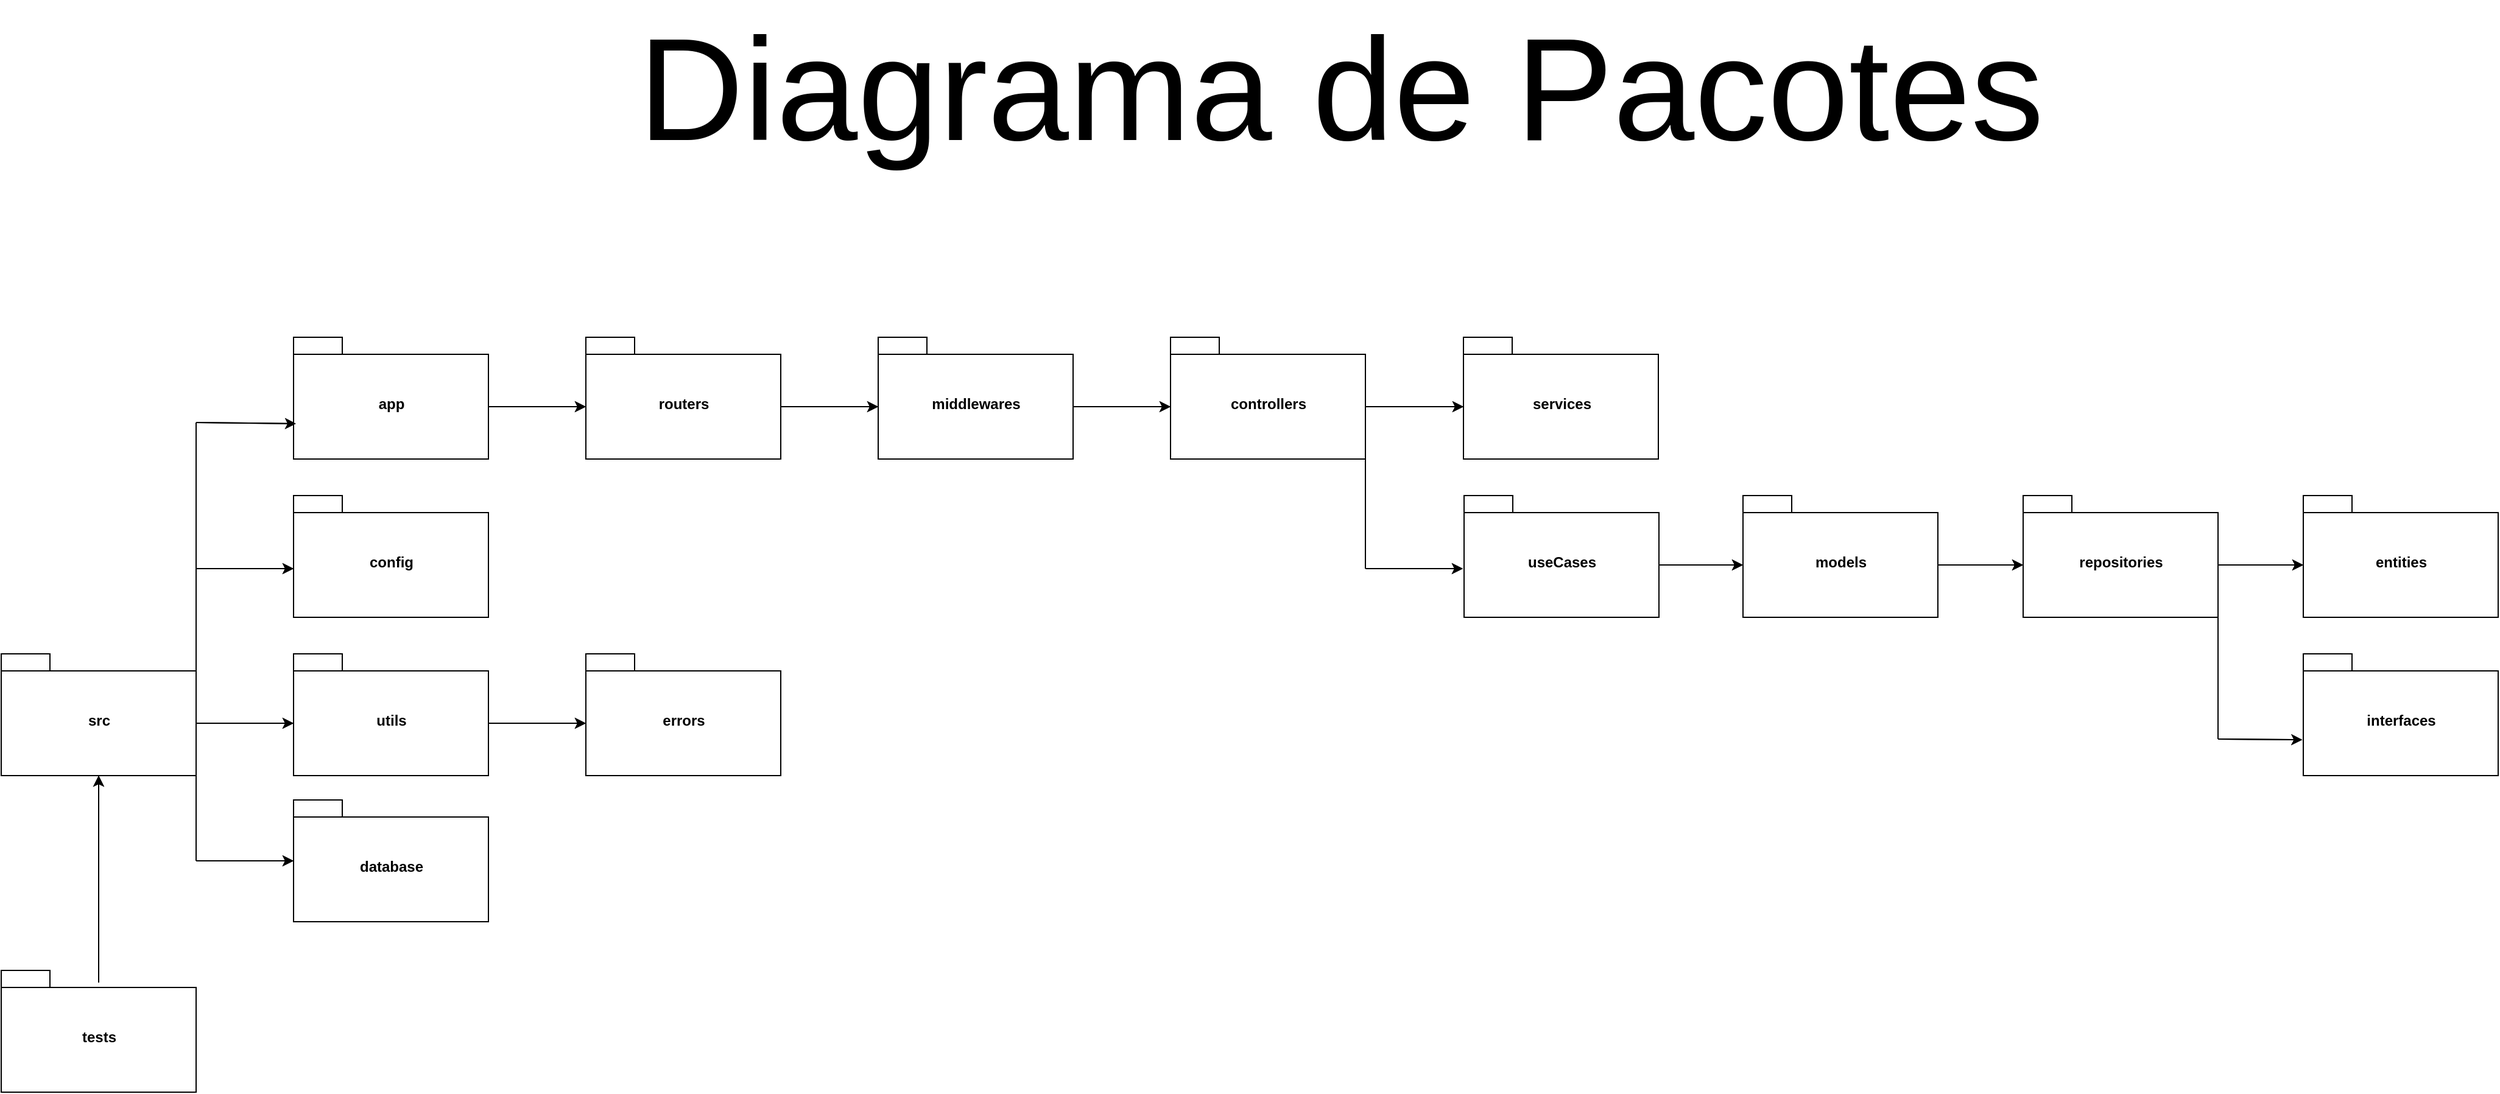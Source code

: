 <mxfile version="20.5.3" type="device"><diagram id="cs-HTvPiRMJQ0911JnAM" name="Página-1"><mxGraphModel dx="1085" dy="1772" grid="1" gridSize="10" guides="1" tooltips="1" connect="1" arrows="1" fold="1" page="1" pageScale="1" pageWidth="827" pageHeight="1169" math="0" shadow="0"><root><mxCell id="0"/><mxCell id="1" parent="0"/><mxCell id="ji0p7QrM8bhufZgN8-pS-1" value="src" style="shape=folder;fontStyle=1;spacingTop=10;tabWidth=40;tabHeight=14;tabPosition=left;html=1;" parent="1" vertex="1"><mxGeometry x="40" y="110" width="160" height="100" as="geometry"/></mxCell><mxCell id="ji0p7QrM8bhufZgN8-pS-4" value="utils" style="shape=folder;fontStyle=1;spacingTop=10;tabWidth=40;tabHeight=14;tabPosition=left;html=1;" parent="1" vertex="1"><mxGeometry x="280" y="110" width="160" height="100" as="geometry"/></mxCell><mxCell id="ji0p7QrM8bhufZgN8-pS-5" value="" style="endArrow=classic;html=1;rounded=0;exitX=0;exitY=0;exitDx=160;exitDy=57;exitPerimeter=0;entryX=0;entryY=0;entryDx=0;entryDy=57;entryPerimeter=0;" parent="1" source="ji0p7QrM8bhufZgN8-pS-1" target="ji0p7QrM8bhufZgN8-pS-4" edge="1"><mxGeometry width="50" height="50" relative="1" as="geometry"><mxPoint x="390" y="280" as="sourcePoint"/><mxPoint x="440" y="230" as="targetPoint"/></mxGeometry></mxCell><mxCell id="ji0p7QrM8bhufZgN8-pS-6" value="errors" style="shape=folder;fontStyle=1;spacingTop=10;tabWidth=40;tabHeight=14;tabPosition=left;html=1;" parent="1" vertex="1"><mxGeometry x="520" y="110" width="160" height="100" as="geometry"/></mxCell><mxCell id="ji0p7QrM8bhufZgN8-pS-7" value="" style="endArrow=classic;html=1;rounded=0;exitX=0;exitY=0;exitDx=160;exitDy=57;exitPerimeter=0;entryX=0;entryY=0;entryDx=0;entryDy=57;entryPerimeter=0;" parent="1" source="ji0p7QrM8bhufZgN8-pS-4" target="ji0p7QrM8bhufZgN8-pS-6" edge="1"><mxGeometry width="50" height="50" relative="1" as="geometry"><mxPoint x="390" y="280" as="sourcePoint"/><mxPoint x="440" y="230" as="targetPoint"/></mxGeometry></mxCell><mxCell id="ji0p7QrM8bhufZgN8-pS-8" value="database" style="shape=folder;fontStyle=1;spacingTop=10;tabWidth=40;tabHeight=14;tabPosition=left;html=1;" parent="1" vertex="1"><mxGeometry x="280" y="230" width="160" height="100" as="geometry"/></mxCell><mxCell id="ji0p7QrM8bhufZgN8-pS-9" value="" style="endArrow=none;html=1;rounded=0;exitX=0;exitY=0;exitDx=160;exitDy=100;exitPerimeter=0;" parent="1" source="ji0p7QrM8bhufZgN8-pS-1" edge="1"><mxGeometry width="50" height="50" relative="1" as="geometry"><mxPoint x="390" y="280" as="sourcePoint"/><mxPoint x="200" y="280" as="targetPoint"/></mxGeometry></mxCell><mxCell id="ji0p7QrM8bhufZgN8-pS-10" value="" style="endArrow=classic;html=1;rounded=0;" parent="1" edge="1"><mxGeometry width="50" height="50" relative="1" as="geometry"><mxPoint x="200" y="280" as="sourcePoint"/><mxPoint x="280" y="280" as="targetPoint"/></mxGeometry></mxCell><mxCell id="ji0p7QrM8bhufZgN8-pS-11" value="config" style="shape=folder;fontStyle=1;spacingTop=10;tabWidth=40;tabHeight=14;tabPosition=left;html=1;" parent="1" vertex="1"><mxGeometry x="280" y="-20" width="160" height="100" as="geometry"/></mxCell><mxCell id="ji0p7QrM8bhufZgN8-pS-12" value="" style="endArrow=none;html=1;rounded=0;exitX=0;exitY=0;exitDx=160;exitDy=14;exitPerimeter=0;" parent="1" source="ji0p7QrM8bhufZgN8-pS-1" edge="1"><mxGeometry width="50" height="50" relative="1" as="geometry"><mxPoint x="390" y="140" as="sourcePoint"/><mxPoint x="200" y="40" as="targetPoint"/></mxGeometry></mxCell><mxCell id="ji0p7QrM8bhufZgN8-pS-13" value="" style="endArrow=classic;html=1;rounded=0;" parent="1" edge="1"><mxGeometry width="50" height="50" relative="1" as="geometry"><mxPoint x="200" y="40" as="sourcePoint"/><mxPoint x="280" y="40" as="targetPoint"/></mxGeometry></mxCell><mxCell id="ji0p7QrM8bhufZgN8-pS-15" value="" style="endArrow=none;html=1;rounded=0;" parent="1" edge="1"><mxGeometry width="50" height="50" relative="1" as="geometry"><mxPoint x="200" y="40" as="sourcePoint"/><mxPoint x="200" y="-80" as="targetPoint"/></mxGeometry></mxCell><mxCell id="ji0p7QrM8bhufZgN8-pS-16" value="app" style="shape=folder;fontStyle=1;spacingTop=10;tabWidth=40;tabHeight=14;tabPosition=left;html=1;" parent="1" vertex="1"><mxGeometry x="280" y="-150" width="160" height="100" as="geometry"/></mxCell><mxCell id="ji0p7QrM8bhufZgN8-pS-17" value="" style="endArrow=classic;html=1;rounded=0;entryX=0.013;entryY=0.71;entryDx=0;entryDy=0;entryPerimeter=0;" parent="1" target="ji0p7QrM8bhufZgN8-pS-16" edge="1"><mxGeometry width="50" height="50" relative="1" as="geometry"><mxPoint x="200" y="-80" as="sourcePoint"/><mxPoint x="440" y="40" as="targetPoint"/></mxGeometry></mxCell><mxCell id="ji0p7QrM8bhufZgN8-pS-18" value="routers" style="shape=folder;fontStyle=1;spacingTop=10;tabWidth=40;tabHeight=14;tabPosition=left;html=1;" parent="1" vertex="1"><mxGeometry x="520" y="-150" width="160" height="100" as="geometry"/></mxCell><mxCell id="ji0p7QrM8bhufZgN8-pS-19" value="" style="endArrow=classic;html=1;rounded=0;exitX=0;exitY=0;exitDx=160;exitDy=57;exitPerimeter=0;entryX=0;entryY=0;entryDx=0;entryDy=57;entryPerimeter=0;" parent="1" source="ji0p7QrM8bhufZgN8-pS-16" target="ji0p7QrM8bhufZgN8-pS-18" edge="1"><mxGeometry width="50" height="50" relative="1" as="geometry"><mxPoint x="390" y="120" as="sourcePoint"/><mxPoint x="440" y="70" as="targetPoint"/></mxGeometry></mxCell><mxCell id="ji0p7QrM8bhufZgN8-pS-23" value="middlewares" style="shape=folder;fontStyle=1;spacingTop=10;tabWidth=40;tabHeight=14;tabPosition=left;html=1;" parent="1" vertex="1"><mxGeometry x="760" y="-150" width="160" height="100" as="geometry"/></mxCell><mxCell id="ji0p7QrM8bhufZgN8-pS-24" value="" style="endArrow=classic;html=1;rounded=0;exitX=0;exitY=0;exitDx=160;exitDy=57;exitPerimeter=0;entryX=0;entryY=0;entryDx=0;entryDy=57;entryPerimeter=0;" parent="1" source="ji0p7QrM8bhufZgN8-pS-18" target="ji0p7QrM8bhufZgN8-pS-23" edge="1"><mxGeometry width="50" height="50" relative="1" as="geometry"><mxPoint x="720" y="-20" as="sourcePoint"/><mxPoint x="770" y="-70" as="targetPoint"/></mxGeometry></mxCell><mxCell id="ji0p7QrM8bhufZgN8-pS-25" value="controllers" style="shape=folder;fontStyle=1;spacingTop=10;tabWidth=40;tabHeight=14;tabPosition=left;html=1;" parent="1" vertex="1"><mxGeometry x="1000" y="-150" width="160" height="100" as="geometry"/></mxCell><mxCell id="ji0p7QrM8bhufZgN8-pS-26" value="" style="endArrow=classic;html=1;rounded=0;exitX=0;exitY=0;exitDx=160;exitDy=57;exitPerimeter=0;entryX=0;entryY=0;entryDx=0;entryDy=57;entryPerimeter=0;" parent="1" source="ji0p7QrM8bhufZgN8-pS-23" target="ji0p7QrM8bhufZgN8-pS-25" edge="1"><mxGeometry width="50" height="50" relative="1" as="geometry"><mxPoint x="860" y="-150" as="sourcePoint"/><mxPoint x="910" y="-200" as="targetPoint"/></mxGeometry></mxCell><mxCell id="ji0p7QrM8bhufZgN8-pS-27" value="useCases" style="shape=folder;fontStyle=1;spacingTop=10;tabWidth=40;tabHeight=14;tabPosition=left;html=1;" parent="1" vertex="1"><mxGeometry x="1240.5" y="-150" width="160" height="100" as="geometry"/></mxCell><mxCell id="ji0p7QrM8bhufZgN8-pS-28" value="" style="endArrow=classic;html=1;rounded=0;exitX=0;exitY=0;exitDx=160;exitDy=57;exitPerimeter=0;entryX=0;entryY=0;entryDx=0;entryDy=57;entryPerimeter=0;" parent="1" source="ji0p7QrM8bhufZgN8-pS-25" target="ji0p7QrM8bhufZgN8-pS-27" edge="1"><mxGeometry width="50" height="50" relative="1" as="geometry"><mxPoint x="1150" y="-20" as="sourcePoint"/><mxPoint x="1200" y="-70" as="targetPoint"/></mxGeometry></mxCell><mxCell id="ji0p7QrM8bhufZgN8-pS-29" value="" style="endArrow=none;html=1;rounded=0;exitX=0;exitY=0;exitDx=160;exitDy=100;exitPerimeter=0;" parent="1" source="ji0p7QrM8bhufZgN8-pS-25" edge="1"><mxGeometry width="50" height="50" relative="1" as="geometry"><mxPoint x="1150" y="-20" as="sourcePoint"/><mxPoint x="1160" y="40" as="targetPoint"/></mxGeometry></mxCell><mxCell id="ji0p7QrM8bhufZgN8-pS-30" value="services" style="shape=folder;fontStyle=1;spacingTop=10;tabWidth=40;tabHeight=14;tabPosition=left;html=1;" parent="1" vertex="1"><mxGeometry x="1241" y="-20" width="160" height="100" as="geometry"/></mxCell><mxCell id="ji0p7QrM8bhufZgN8-pS-31" value="" style="endArrow=classic;html=1;rounded=0;" parent="1" edge="1"><mxGeometry width="50" height="50" relative="1" as="geometry"><mxPoint x="1160" y="40" as="sourcePoint"/><mxPoint x="1240" y="40" as="targetPoint"/></mxGeometry></mxCell><mxCell id="ji0p7QrM8bhufZgN8-pS-34" value="models" style="shape=folder;fontStyle=1;spacingTop=10;tabWidth=40;tabHeight=14;tabPosition=left;html=1;" parent="1" vertex="1"><mxGeometry x="1470" y="-20" width="160" height="100" as="geometry"/></mxCell><mxCell id="ji0p7QrM8bhufZgN8-pS-35" value="" style="endArrow=classic;html=1;rounded=0;exitX=0;exitY=0;exitDx=160;exitDy=57;exitPerimeter=0;entryX=0;entryY=0;entryDx=0;entryDy=57;entryPerimeter=0;" parent="1" source="ji0p7QrM8bhufZgN8-pS-30" target="ji0p7QrM8bhufZgN8-pS-34" edge="1"><mxGeometry width="50" height="50" relative="1" as="geometry"><mxPoint x="1360" y="110" as="sourcePoint"/><mxPoint x="1410" y="60" as="targetPoint"/></mxGeometry></mxCell><mxCell id="ji0p7QrM8bhufZgN8-pS-36" value="repositories" style="shape=folder;fontStyle=1;spacingTop=10;tabWidth=40;tabHeight=14;tabPosition=left;html=1;" parent="1" vertex="1"><mxGeometry x="1700" y="-20" width="160" height="100" as="geometry"/></mxCell><mxCell id="ji0p7QrM8bhufZgN8-pS-37" value="" style="endArrow=classic;html=1;rounded=0;exitX=0;exitY=0;exitDx=160;exitDy=57;exitPerimeter=0;entryX=0;entryY=0;entryDx=0;entryDy=57;entryPerimeter=0;" parent="1" source="ji0p7QrM8bhufZgN8-pS-34" target="ji0p7QrM8bhufZgN8-pS-36" edge="1"><mxGeometry width="50" height="50" relative="1" as="geometry"><mxPoint x="1490" y="-10" as="sourcePoint"/><mxPoint x="1540" y="-60" as="targetPoint"/></mxGeometry></mxCell><mxCell id="ji0p7QrM8bhufZgN8-pS-38" value="entities" style="shape=folder;fontStyle=1;spacingTop=10;tabWidth=40;tabHeight=14;tabPosition=left;html=1;" parent="1" vertex="1"><mxGeometry x="1930" y="-20" width="160" height="100" as="geometry"/></mxCell><mxCell id="ji0p7QrM8bhufZgN8-pS-39" value="" style="endArrow=classic;html=1;rounded=0;exitX=0;exitY=0;exitDx=160;exitDy=57;exitPerimeter=0;entryX=0;entryY=0;entryDx=0;entryDy=57;entryPerimeter=0;" parent="1" source="ji0p7QrM8bhufZgN8-pS-36" target="ji0p7QrM8bhufZgN8-pS-38" edge="1"><mxGeometry width="50" height="50" relative="1" as="geometry"><mxPoint x="1760" y="120" as="sourcePoint"/><mxPoint x="1810" y="70" as="targetPoint"/></mxGeometry></mxCell><mxCell id="ji0p7QrM8bhufZgN8-pS-40" value="" style="endArrow=none;html=1;rounded=0;entryX=0;entryY=0;entryDx=160;entryDy=100;entryPerimeter=0;" parent="1" target="ji0p7QrM8bhufZgN8-pS-36" edge="1"><mxGeometry width="50" height="50" relative="1" as="geometry"><mxPoint x="1860" y="180" as="sourcePoint"/><mxPoint x="1810" y="70" as="targetPoint"/></mxGeometry></mxCell><mxCell id="ji0p7QrM8bhufZgN8-pS-41" value="interfaces" style="shape=folder;fontStyle=1;spacingTop=10;tabWidth=40;tabHeight=14;tabPosition=left;html=1;" parent="1" vertex="1"><mxGeometry x="1930" y="110" width="160" height="100" as="geometry"/></mxCell><mxCell id="ji0p7QrM8bhufZgN8-pS-42" value="" style="endArrow=classic;html=1;rounded=0;entryX=-0.005;entryY=0.706;entryDx=0;entryDy=0;entryPerimeter=0;" parent="1" target="ji0p7QrM8bhufZgN8-pS-41" edge="1"><mxGeometry width="50" height="50" relative="1" as="geometry"><mxPoint x="1860" y="180" as="sourcePoint"/><mxPoint x="1810" y="70" as="targetPoint"/></mxGeometry></mxCell><mxCell id="IVR9oWrDoZHEKqx-cD_E-1" value="tests" style="shape=folder;fontStyle=1;spacingTop=10;tabWidth=40;tabHeight=14;tabPosition=left;html=1;" vertex="1" parent="1"><mxGeometry x="40" y="370" width="160" height="100" as="geometry"/></mxCell><mxCell id="IVR9oWrDoZHEKqx-cD_E-2" value="" style="endArrow=classic;html=1;rounded=0;exitX=0.5;exitY=0.1;exitDx=0;exitDy=0;exitPerimeter=0;entryX=0.5;entryY=1;entryDx=0;entryDy=0;entryPerimeter=0;" edge="1" parent="1" source="IVR9oWrDoZHEKqx-cD_E-1" target="ji0p7QrM8bhufZgN8-pS-1"><mxGeometry width="50" height="50" relative="1" as="geometry"><mxPoint x="420" y="370" as="sourcePoint"/><mxPoint x="470" y="320" as="targetPoint"/></mxGeometry></mxCell><mxCell id="IVR9oWrDoZHEKqx-cD_E-3" value="src" style="shape=folder;fontStyle=1;spacingTop=10;tabWidth=40;tabHeight=14;tabPosition=left;html=1;" vertex="1" parent="1"><mxGeometry x="40" y="110" width="160" height="100" as="geometry"/></mxCell><mxCell id="IVR9oWrDoZHEKqx-cD_E-4" value="utils" style="shape=folder;fontStyle=1;spacingTop=10;tabWidth=40;tabHeight=14;tabPosition=left;html=1;" vertex="1" parent="1"><mxGeometry x="280" y="110" width="160" height="100" as="geometry"/></mxCell><mxCell id="IVR9oWrDoZHEKqx-cD_E-5" value="" style="endArrow=classic;html=1;rounded=0;exitX=0;exitY=0;exitDx=160;exitDy=57;exitPerimeter=0;entryX=0;entryY=0;entryDx=0;entryDy=57;entryPerimeter=0;" edge="1" parent="1" source="IVR9oWrDoZHEKqx-cD_E-3" target="IVR9oWrDoZHEKqx-cD_E-4"><mxGeometry width="50" height="50" relative="1" as="geometry"><mxPoint x="390" y="280" as="sourcePoint"/><mxPoint x="440" y="230" as="targetPoint"/></mxGeometry></mxCell><mxCell id="IVR9oWrDoZHEKqx-cD_E-6" value="errors" style="shape=folder;fontStyle=1;spacingTop=10;tabWidth=40;tabHeight=14;tabPosition=left;html=1;" vertex="1" parent="1"><mxGeometry x="520" y="110" width="160" height="100" as="geometry"/></mxCell><mxCell id="IVR9oWrDoZHEKqx-cD_E-7" value="" style="endArrow=classic;html=1;rounded=0;exitX=0;exitY=0;exitDx=160;exitDy=57;exitPerimeter=0;entryX=0;entryY=0;entryDx=0;entryDy=57;entryPerimeter=0;" edge="1" parent="1" source="IVR9oWrDoZHEKqx-cD_E-4" target="IVR9oWrDoZHEKqx-cD_E-6"><mxGeometry width="50" height="50" relative="1" as="geometry"><mxPoint x="390" y="280" as="sourcePoint"/><mxPoint x="440" y="230" as="targetPoint"/></mxGeometry></mxCell><mxCell id="IVR9oWrDoZHEKqx-cD_E-8" value="database" style="shape=folder;fontStyle=1;spacingTop=10;tabWidth=40;tabHeight=14;tabPosition=left;html=1;" vertex="1" parent="1"><mxGeometry x="280" y="230" width="160" height="100" as="geometry"/></mxCell><mxCell id="IVR9oWrDoZHEKqx-cD_E-9" value="" style="endArrow=none;html=1;rounded=0;exitX=0;exitY=0;exitDx=160;exitDy=100;exitPerimeter=0;" edge="1" parent="1" source="IVR9oWrDoZHEKqx-cD_E-3"><mxGeometry width="50" height="50" relative="1" as="geometry"><mxPoint x="390" y="280" as="sourcePoint"/><mxPoint x="200" y="280" as="targetPoint"/></mxGeometry></mxCell><mxCell id="IVR9oWrDoZHEKqx-cD_E-10" value="" style="endArrow=classic;html=1;rounded=0;" edge="1" parent="1"><mxGeometry width="50" height="50" relative="1" as="geometry"><mxPoint x="200" y="280" as="sourcePoint"/><mxPoint x="280" y="280" as="targetPoint"/></mxGeometry></mxCell><mxCell id="IVR9oWrDoZHEKqx-cD_E-11" value="config" style="shape=folder;fontStyle=1;spacingTop=10;tabWidth=40;tabHeight=14;tabPosition=left;html=1;" vertex="1" parent="1"><mxGeometry x="280" y="-20" width="160" height="100" as="geometry"/></mxCell><mxCell id="IVR9oWrDoZHEKqx-cD_E-12" value="" style="endArrow=none;html=1;rounded=0;exitX=0;exitY=0;exitDx=160;exitDy=14;exitPerimeter=0;" edge="1" parent="1" source="IVR9oWrDoZHEKqx-cD_E-3"><mxGeometry width="50" height="50" relative="1" as="geometry"><mxPoint x="390" y="140" as="sourcePoint"/><mxPoint x="200" y="40" as="targetPoint"/></mxGeometry></mxCell><mxCell id="IVR9oWrDoZHEKqx-cD_E-13" value="" style="endArrow=classic;html=1;rounded=0;" edge="1" parent="1"><mxGeometry width="50" height="50" relative="1" as="geometry"><mxPoint x="200" y="40" as="sourcePoint"/><mxPoint x="280" y="40" as="targetPoint"/></mxGeometry></mxCell><mxCell id="IVR9oWrDoZHEKqx-cD_E-14" value="" style="endArrow=none;html=1;rounded=0;" edge="1" parent="1"><mxGeometry width="50" height="50" relative="1" as="geometry"><mxPoint x="200" y="40" as="sourcePoint"/><mxPoint x="200" y="-80" as="targetPoint"/></mxGeometry></mxCell><mxCell id="IVR9oWrDoZHEKqx-cD_E-15" value="app" style="shape=folder;fontStyle=1;spacingTop=10;tabWidth=40;tabHeight=14;tabPosition=left;html=1;" vertex="1" parent="1"><mxGeometry x="280" y="-150" width="160" height="100" as="geometry"/></mxCell><mxCell id="IVR9oWrDoZHEKqx-cD_E-16" value="" style="endArrow=classic;html=1;rounded=0;entryX=0.013;entryY=0.71;entryDx=0;entryDy=0;entryPerimeter=0;" edge="1" parent="1" target="IVR9oWrDoZHEKqx-cD_E-15"><mxGeometry width="50" height="50" relative="1" as="geometry"><mxPoint x="200" y="-80" as="sourcePoint"/><mxPoint x="440" y="40" as="targetPoint"/></mxGeometry></mxCell><mxCell id="IVR9oWrDoZHEKqx-cD_E-17" value="routers" style="shape=folder;fontStyle=1;spacingTop=10;tabWidth=40;tabHeight=14;tabPosition=left;html=1;" vertex="1" parent="1"><mxGeometry x="520" y="-150" width="160" height="100" as="geometry"/></mxCell><mxCell id="IVR9oWrDoZHEKqx-cD_E-18" value="" style="endArrow=classic;html=1;rounded=0;exitX=0;exitY=0;exitDx=160;exitDy=57;exitPerimeter=0;entryX=0;entryY=0;entryDx=0;entryDy=57;entryPerimeter=0;" edge="1" parent="1" source="IVR9oWrDoZHEKqx-cD_E-15" target="IVR9oWrDoZHEKqx-cD_E-17"><mxGeometry width="50" height="50" relative="1" as="geometry"><mxPoint x="390" y="120" as="sourcePoint"/><mxPoint x="440" y="70" as="targetPoint"/></mxGeometry></mxCell><mxCell id="IVR9oWrDoZHEKqx-cD_E-19" value="middlewares" style="shape=folder;fontStyle=1;spacingTop=10;tabWidth=40;tabHeight=14;tabPosition=left;html=1;" vertex="1" parent="1"><mxGeometry x="760" y="-150" width="160" height="100" as="geometry"/></mxCell><mxCell id="IVR9oWrDoZHEKqx-cD_E-20" value="" style="endArrow=classic;html=1;rounded=0;exitX=0;exitY=0;exitDx=160;exitDy=57;exitPerimeter=0;entryX=0;entryY=0;entryDx=0;entryDy=57;entryPerimeter=0;" edge="1" parent="1" source="IVR9oWrDoZHEKqx-cD_E-17" target="IVR9oWrDoZHEKqx-cD_E-19"><mxGeometry width="50" height="50" relative="1" as="geometry"><mxPoint x="720" y="-20" as="sourcePoint"/><mxPoint x="770" y="-70" as="targetPoint"/></mxGeometry></mxCell><mxCell id="IVR9oWrDoZHEKqx-cD_E-21" value="controllers" style="shape=folder;fontStyle=1;spacingTop=10;tabWidth=40;tabHeight=14;tabPosition=left;html=1;" vertex="1" parent="1"><mxGeometry x="1000" y="-150" width="160" height="100" as="geometry"/></mxCell><mxCell id="IVR9oWrDoZHEKqx-cD_E-22" value="" style="endArrow=classic;html=1;rounded=0;exitX=0;exitY=0;exitDx=160;exitDy=57;exitPerimeter=0;entryX=0;entryY=0;entryDx=0;entryDy=57;entryPerimeter=0;" edge="1" parent="1" source="IVR9oWrDoZHEKqx-cD_E-19" target="IVR9oWrDoZHEKqx-cD_E-21"><mxGeometry width="50" height="50" relative="1" as="geometry"><mxPoint x="860" y="-150" as="sourcePoint"/><mxPoint x="910" y="-200" as="targetPoint"/></mxGeometry></mxCell><mxCell id="IVR9oWrDoZHEKqx-cD_E-23" value="services" style="shape=folder;fontStyle=1;spacingTop=10;tabWidth=40;tabHeight=14;tabPosition=left;html=1;" vertex="1" parent="1"><mxGeometry x="1240.5" y="-150" width="160" height="100" as="geometry"/></mxCell><mxCell id="IVR9oWrDoZHEKqx-cD_E-24" value="" style="endArrow=classic;html=1;rounded=0;exitX=0;exitY=0;exitDx=160;exitDy=57;exitPerimeter=0;entryX=0;entryY=0;entryDx=0;entryDy=57;entryPerimeter=0;" edge="1" parent="1" source="IVR9oWrDoZHEKqx-cD_E-21" target="IVR9oWrDoZHEKqx-cD_E-23"><mxGeometry width="50" height="50" relative="1" as="geometry"><mxPoint x="1150" y="-20" as="sourcePoint"/><mxPoint x="1200" y="-70" as="targetPoint"/></mxGeometry></mxCell><mxCell id="IVR9oWrDoZHEKqx-cD_E-25" value="" style="endArrow=none;html=1;rounded=0;exitX=0;exitY=0;exitDx=160;exitDy=100;exitPerimeter=0;" edge="1" parent="1" source="IVR9oWrDoZHEKqx-cD_E-21"><mxGeometry width="50" height="50" relative="1" as="geometry"><mxPoint x="1150" y="-20" as="sourcePoint"/><mxPoint x="1160" y="40" as="targetPoint"/></mxGeometry></mxCell><mxCell id="IVR9oWrDoZHEKqx-cD_E-26" value="useCases" style="shape=folder;fontStyle=1;spacingTop=10;tabWidth=40;tabHeight=14;tabPosition=left;html=1;" vertex="1" parent="1"><mxGeometry x="1241" y="-20" width="160" height="100" as="geometry"/></mxCell><mxCell id="IVR9oWrDoZHEKqx-cD_E-27" value="" style="endArrow=classic;html=1;rounded=0;" edge="1" parent="1"><mxGeometry width="50" height="50" relative="1" as="geometry"><mxPoint x="1160" y="40" as="sourcePoint"/><mxPoint x="1240" y="40" as="targetPoint"/></mxGeometry></mxCell><mxCell id="IVR9oWrDoZHEKqx-cD_E-28" value="models" style="shape=folder;fontStyle=1;spacingTop=10;tabWidth=40;tabHeight=14;tabPosition=left;html=1;" vertex="1" parent="1"><mxGeometry x="1470" y="-20" width="160" height="100" as="geometry"/></mxCell><mxCell id="IVR9oWrDoZHEKqx-cD_E-29" value="" style="endArrow=classic;html=1;rounded=0;exitX=0;exitY=0;exitDx=160;exitDy=57;exitPerimeter=0;entryX=0;entryY=0;entryDx=0;entryDy=57;entryPerimeter=0;" edge="1" parent="1" source="IVR9oWrDoZHEKqx-cD_E-26" target="IVR9oWrDoZHEKqx-cD_E-28"><mxGeometry width="50" height="50" relative="1" as="geometry"><mxPoint x="1360" y="110" as="sourcePoint"/><mxPoint x="1410" y="60" as="targetPoint"/></mxGeometry></mxCell><mxCell id="IVR9oWrDoZHEKqx-cD_E-30" value="repositories" style="shape=folder;fontStyle=1;spacingTop=10;tabWidth=40;tabHeight=14;tabPosition=left;html=1;" vertex="1" parent="1"><mxGeometry x="1700" y="-20" width="160" height="100" as="geometry"/></mxCell><mxCell id="IVR9oWrDoZHEKqx-cD_E-31" value="" style="endArrow=classic;html=1;rounded=0;exitX=0;exitY=0;exitDx=160;exitDy=57;exitPerimeter=0;entryX=0;entryY=0;entryDx=0;entryDy=57;entryPerimeter=0;" edge="1" parent="1" source="IVR9oWrDoZHEKqx-cD_E-28" target="IVR9oWrDoZHEKqx-cD_E-30"><mxGeometry width="50" height="50" relative="1" as="geometry"><mxPoint x="1490" y="-10" as="sourcePoint"/><mxPoint x="1540" y="-60" as="targetPoint"/></mxGeometry></mxCell><mxCell id="IVR9oWrDoZHEKqx-cD_E-32" value="entities" style="shape=folder;fontStyle=1;spacingTop=10;tabWidth=40;tabHeight=14;tabPosition=left;html=1;" vertex="1" parent="1"><mxGeometry x="1930" y="-20" width="160" height="100" as="geometry"/></mxCell><mxCell id="IVR9oWrDoZHEKqx-cD_E-33" value="" style="endArrow=classic;html=1;rounded=0;exitX=0;exitY=0;exitDx=160;exitDy=57;exitPerimeter=0;entryX=0;entryY=0;entryDx=0;entryDy=57;entryPerimeter=0;" edge="1" parent="1" source="IVR9oWrDoZHEKqx-cD_E-30" target="IVR9oWrDoZHEKqx-cD_E-32"><mxGeometry width="50" height="50" relative="1" as="geometry"><mxPoint x="1760" y="120" as="sourcePoint"/><mxPoint x="1810" y="70" as="targetPoint"/></mxGeometry></mxCell><mxCell id="IVR9oWrDoZHEKqx-cD_E-34" value="" style="endArrow=none;html=1;rounded=0;entryX=0;entryY=0;entryDx=160;entryDy=100;entryPerimeter=0;" edge="1" parent="1" target="IVR9oWrDoZHEKqx-cD_E-30"><mxGeometry width="50" height="50" relative="1" as="geometry"><mxPoint x="1860" y="180" as="sourcePoint"/><mxPoint x="1810" y="70" as="targetPoint"/></mxGeometry></mxCell><mxCell id="IVR9oWrDoZHEKqx-cD_E-35" value="interfaces" style="shape=folder;fontStyle=1;spacingTop=10;tabWidth=40;tabHeight=14;tabPosition=left;html=1;" vertex="1" parent="1"><mxGeometry x="1930" y="110" width="160" height="100" as="geometry"/></mxCell><mxCell id="IVR9oWrDoZHEKqx-cD_E-36" value="" style="endArrow=classic;html=1;rounded=0;entryX=-0.005;entryY=0.706;entryDx=0;entryDy=0;entryPerimeter=0;" edge="1" parent="1" target="IVR9oWrDoZHEKqx-cD_E-35"><mxGeometry width="50" height="50" relative="1" as="geometry"><mxPoint x="1860" y="180" as="sourcePoint"/><mxPoint x="1810" y="70" as="targetPoint"/></mxGeometry></mxCell><mxCell id="IVR9oWrDoZHEKqx-cD_E-37" value="tests" style="shape=folder;fontStyle=1;spacingTop=10;tabWidth=40;tabHeight=14;tabPosition=left;html=1;" vertex="1" parent="1"><mxGeometry x="40" y="370" width="160" height="100" as="geometry"/></mxCell><mxCell id="IVR9oWrDoZHEKqx-cD_E-38" value="" style="endArrow=classic;html=1;rounded=0;exitX=0.5;exitY=0.1;exitDx=0;exitDy=0;exitPerimeter=0;entryX=0.5;entryY=1;entryDx=0;entryDy=0;entryPerimeter=0;" edge="1" parent="1" source="IVR9oWrDoZHEKqx-cD_E-37" target="IVR9oWrDoZHEKqx-cD_E-3"><mxGeometry width="50" height="50" relative="1" as="geometry"><mxPoint x="420" y="370" as="sourcePoint"/><mxPoint x="470" y="320" as="targetPoint"/></mxGeometry></mxCell><mxCell id="IVR9oWrDoZHEKqx-cD_E-39" value="&lt;font style=&quot;font-size: 120px;&quot;&gt;Diagrama de Pacotes&lt;/font&gt;" style="text;html=1;strokeColor=none;fillColor=none;align=center;verticalAlign=middle;whiteSpace=wrap;rounded=0;strokeWidth=51;" vertex="1" parent="1"><mxGeometry x="390" y="-370" width="1500" height="30" as="geometry"/></mxCell></root></mxGraphModel></diagram></mxfile>